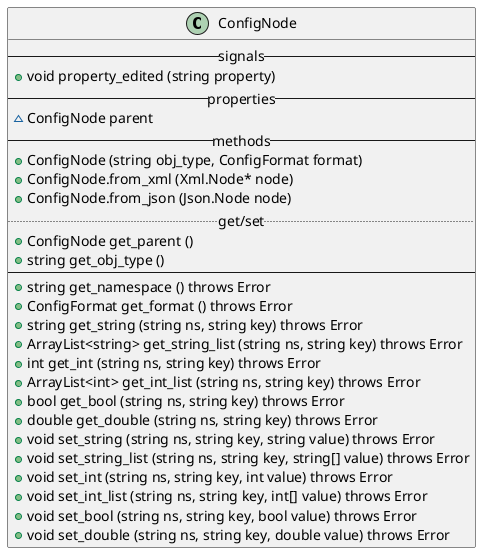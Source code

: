 /'
 ' UML include file for Dcs.ConfigNode class.
 '/

@startuml
class ConfigNode {
    -- signals --
    +void property_edited (string property)
    -- properties --
    ~ConfigNode parent
    -- methods --
    +ConfigNode (string obj_type, ConfigFormat format)
    +ConfigNode.from_xml (Xml.Node* node)
    +ConfigNode.from_json (Json.Node node)
    .. get/set ..
    +ConfigNode get_parent ()
    +string get_obj_type ()
    ----
    +string get_namespace () throws Error
    +ConfigFormat get_format () throws Error
    +string get_string (string ns, string key) throws Error
    +ArrayList<string> get_string_list (string ns, string key) throws Error
    +int get_int (string ns, string key) throws Error
    +ArrayList<int> get_int_list (string ns, string key) throws Error
    +bool get_bool (string ns, string key) throws Error
    +double get_double (string ns, string key) throws Error
    +void set_string (string ns, string key, string value) throws Error
    +void set_string_list (string ns, string key, string[] value) throws Error
    +void set_int (string ns, string key, int value) throws Error
    +void set_int_list (string ns, string key, int[] value) throws Error
    +void set_bool (string ns, string key, bool value) throws Error
    +void set_double (string ns, string key, double value) throws Error
}
@enduml
